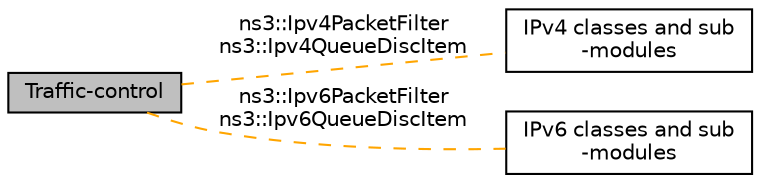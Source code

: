 digraph "Traffic-control"
{
  edge [fontname="Helvetica",fontsize="10",labelfontname="Helvetica",labelfontsize="10"];
  node [fontname="Helvetica",fontsize="10",shape=record];
  rankdir=LR;
  Node1 [label="IPv4 classes and sub\l-modules",height=0.2,width=0.4,color="black", fillcolor="white", style="filled",URL="$dd/d90/group__ipv4.html"];
  Node2 [label="IPv6 classes and sub\l-modules",height=0.2,width=0.4,color="black", fillcolor="white", style="filled",URL="$d1/d00/group__ipv6.html"];
  Node0 [label="Traffic-control",height=0.2,width=0.4,color="black", fillcolor="grey75", style="filled", fontcolor="black"];
  Node0->Node1 [shape=plaintext, label="ns3::Ipv4PacketFilter\nns3::Ipv4QueueDiscItem", color="orange", dir="none", style="dashed"];
  Node0->Node2 [shape=plaintext, label="ns3::Ipv6PacketFilter\nns3::Ipv6QueueDiscItem", color="orange", dir="none", style="dashed"];
}
